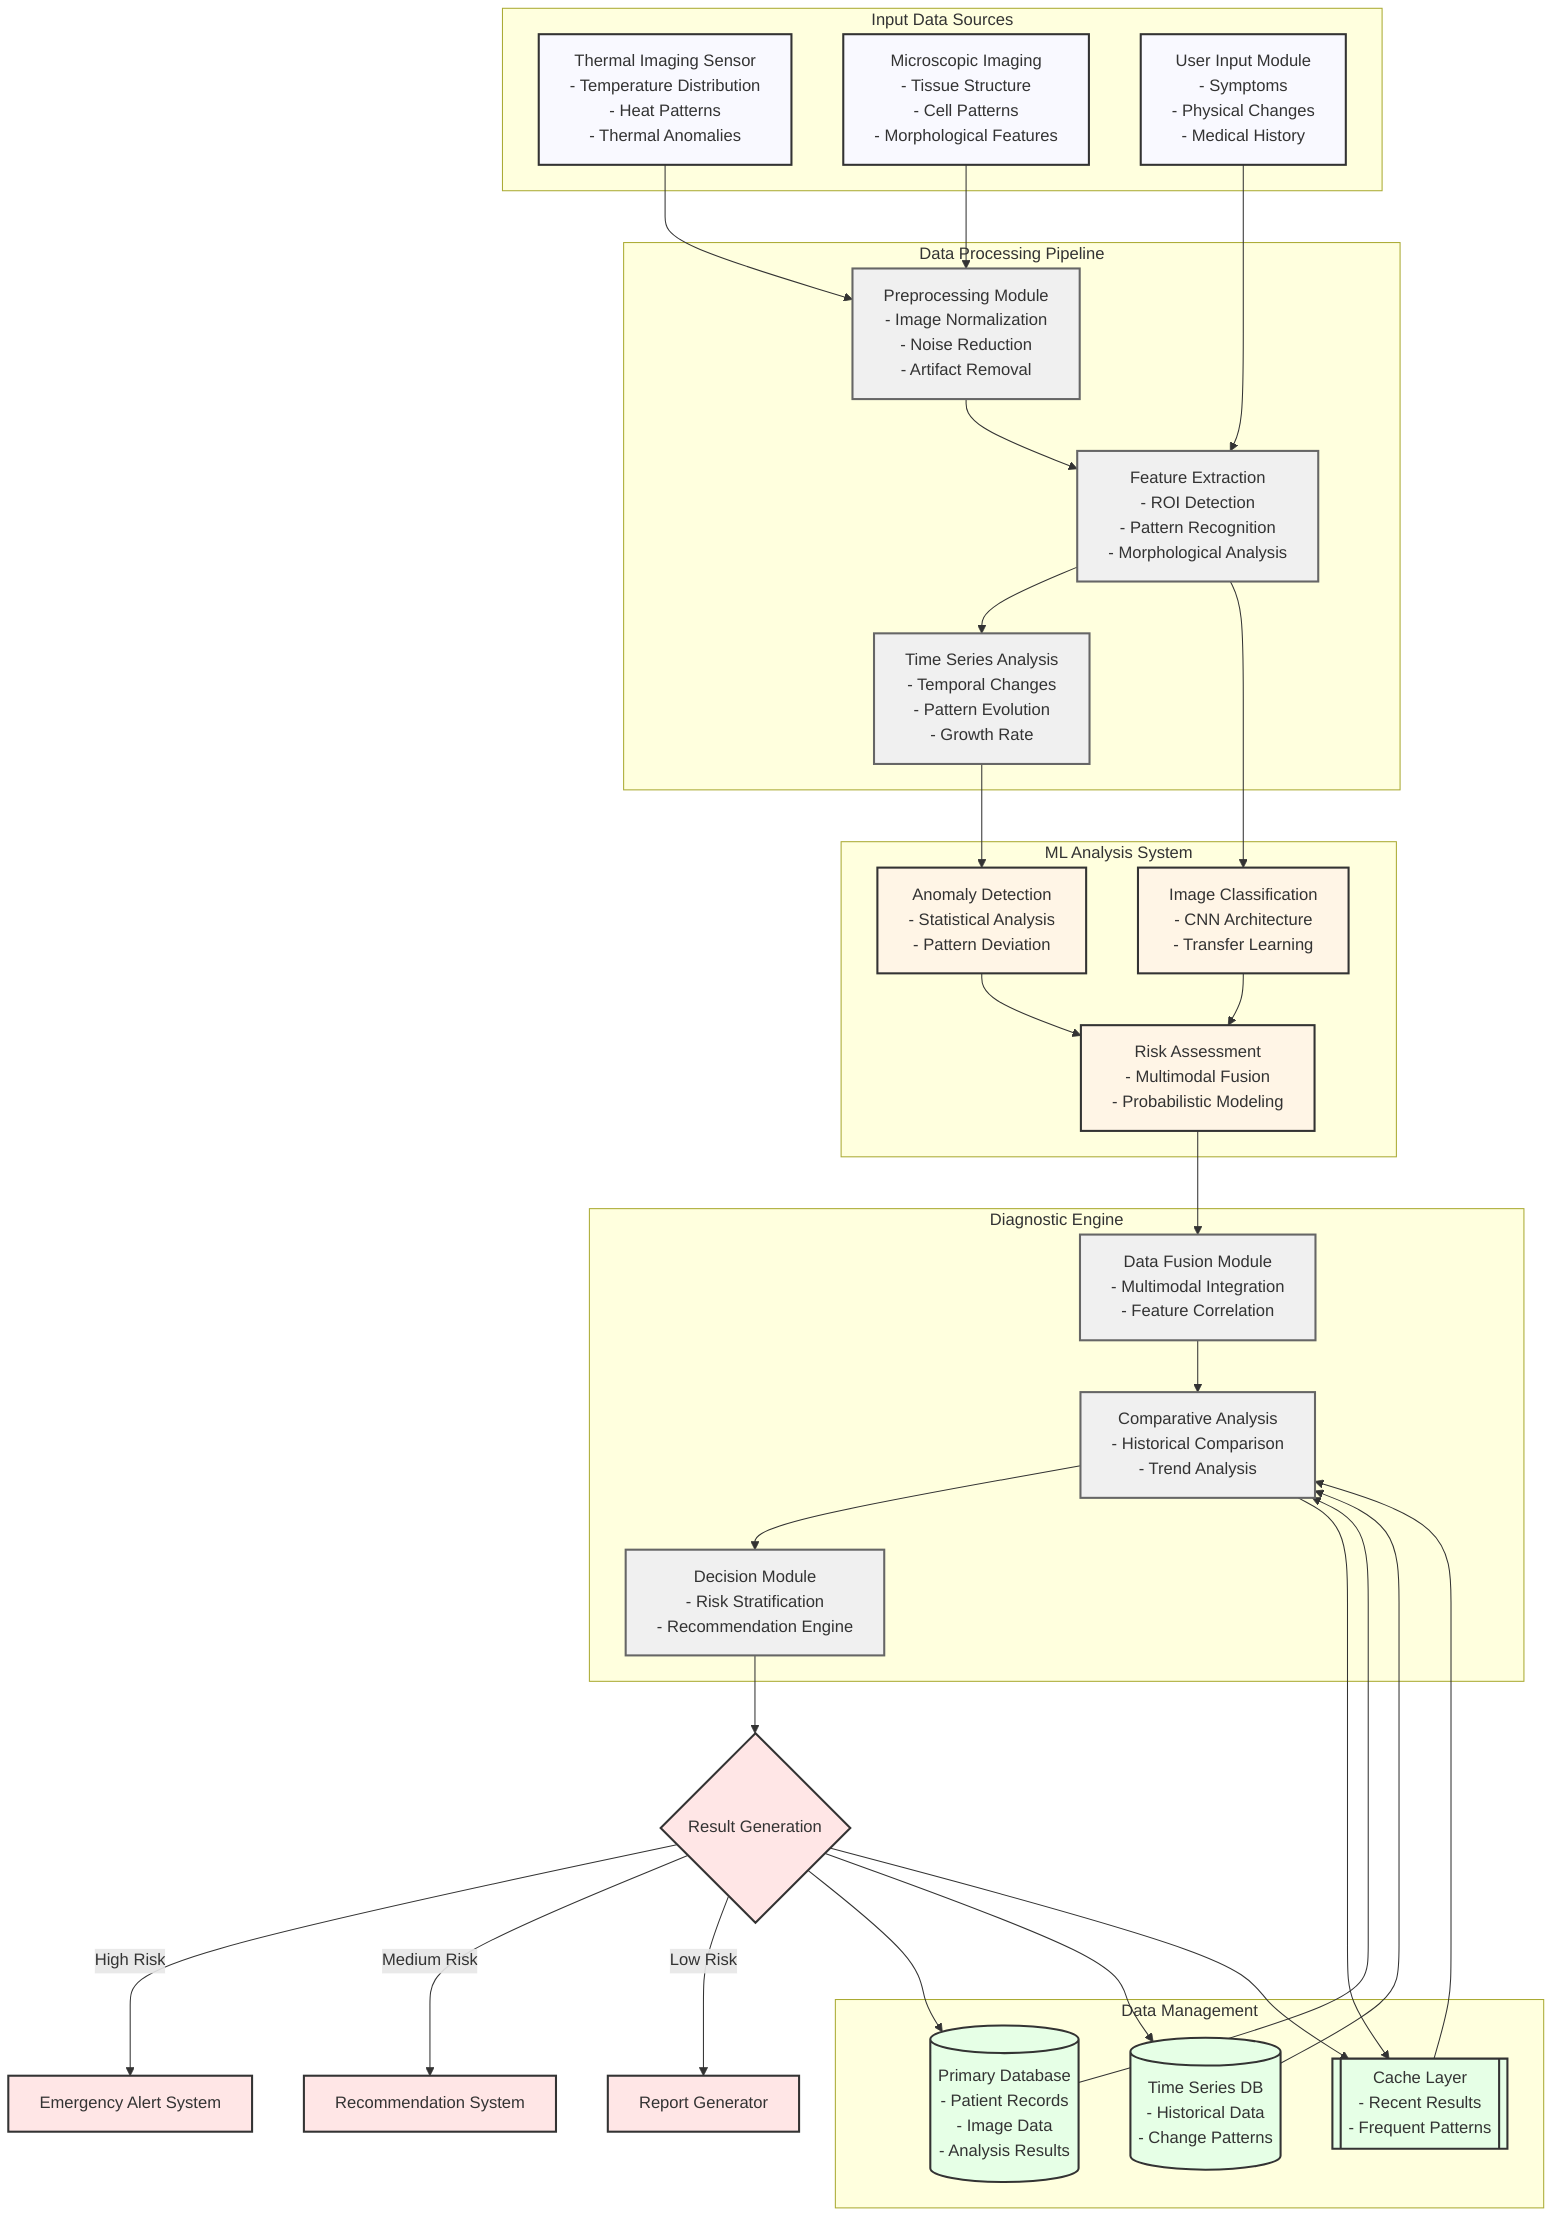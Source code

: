 flowchart TD
    subgraph Input_Sources[Input Data Sources]
        TI[Thermal Imaging Sensor\n- Temperature Distribution\n- Heat Patterns\n- Thermal Anomalies]
        MI[Microscopic Imaging\n- Tissue Structure\n- Cell Patterns\n- Morphological Features]
        UI[User Input Module\n- Symptoms\n- Physical Changes\n- Medical History]
    end

    subgraph Data_Processing[Data Processing Pipeline]
        direction TB
        PP[Preprocessing Module\n- Image Normalization\n- Noise Reduction\n- Artifact Removal]
        FE[Feature Extraction\n- ROI Detection\n- Pattern Recognition\n- Morphological Analysis]
        TS[Time Series Analysis\n- Temporal Changes\n- Pattern Evolution\n- Growth Rate]
    end

    subgraph ML_Pipeline[ML Analysis System]
        direction TB
        IC[Image Classification\n- CNN Architecture\n- Transfer Learning]
        AD[Anomaly Detection\n- Statistical Analysis\n- Pattern Deviation]
        RA[Risk Assessment\n- Multimodal Fusion\n- Probabilistic Modeling]
    end

    subgraph Data_Storage[Data Management]
        direction TB
        DR[(Primary Database\n- Patient Records\n- Image Data\n- Analysis Results)]
        TS_DB[(Time Series DB\n- Historical Data\n- Change Patterns)]
        Cache[[Cache Layer\n- Recent Results\n- Frequent Patterns]]
    end

    subgraph Analysis_Engine[Diagnostic Engine]
        direction TB
        CF[Data Fusion Module\n- Multimodal Integration\n- Feature Correlation]
        CM[Comparative Analysis\n- Historical Comparison\n- Trend Analysis]
        DM[Decision Module\n- Risk Stratification\n- Recommendation Engine]
    end

    TI & MI --> PP
    UI --> FE
    PP --> FE
    FE --> TS
    
    FE --> IC
    TS --> AD
    IC & AD --> RA
    
    RA --> CF
    DR --> CM
    TS_DB --> CM
    CF --> CM
    CM --> DM
    
    DM --> Output{Result Generation}
    Output -->|High Risk| Alert[Emergency Alert System]
    Output -->|Medium Risk| Rec[Recommendation System]
    Output -->|Low Risk| Report[Report Generator]
    
    Output --> DR
    Output --> TS_DB
    Output --> Cache
    
    CM --> Cache
    Cache --> CM

    classDef sensor fill:#f9f9ff,stroke:#333,stroke-width:2px
    classDef process fill:#f0f0f0,stroke:#666,stroke-width:2px
    classDef storage fill:#e6ffe6,stroke:#333,stroke-width:2px
    classDef ml fill:#fff5e6,stroke:#333,stroke-width:2px
    classDef output fill:#ffe6e6,stroke:#333,stroke-width:2px
    
    class TI,MI,UI sensor
    class PP,FE,TS,CF,CM,DM process
    class DR,TS_DB,Cache storage
    class IC,AD,RA ml
    class Output,Alert,Rec,Report output